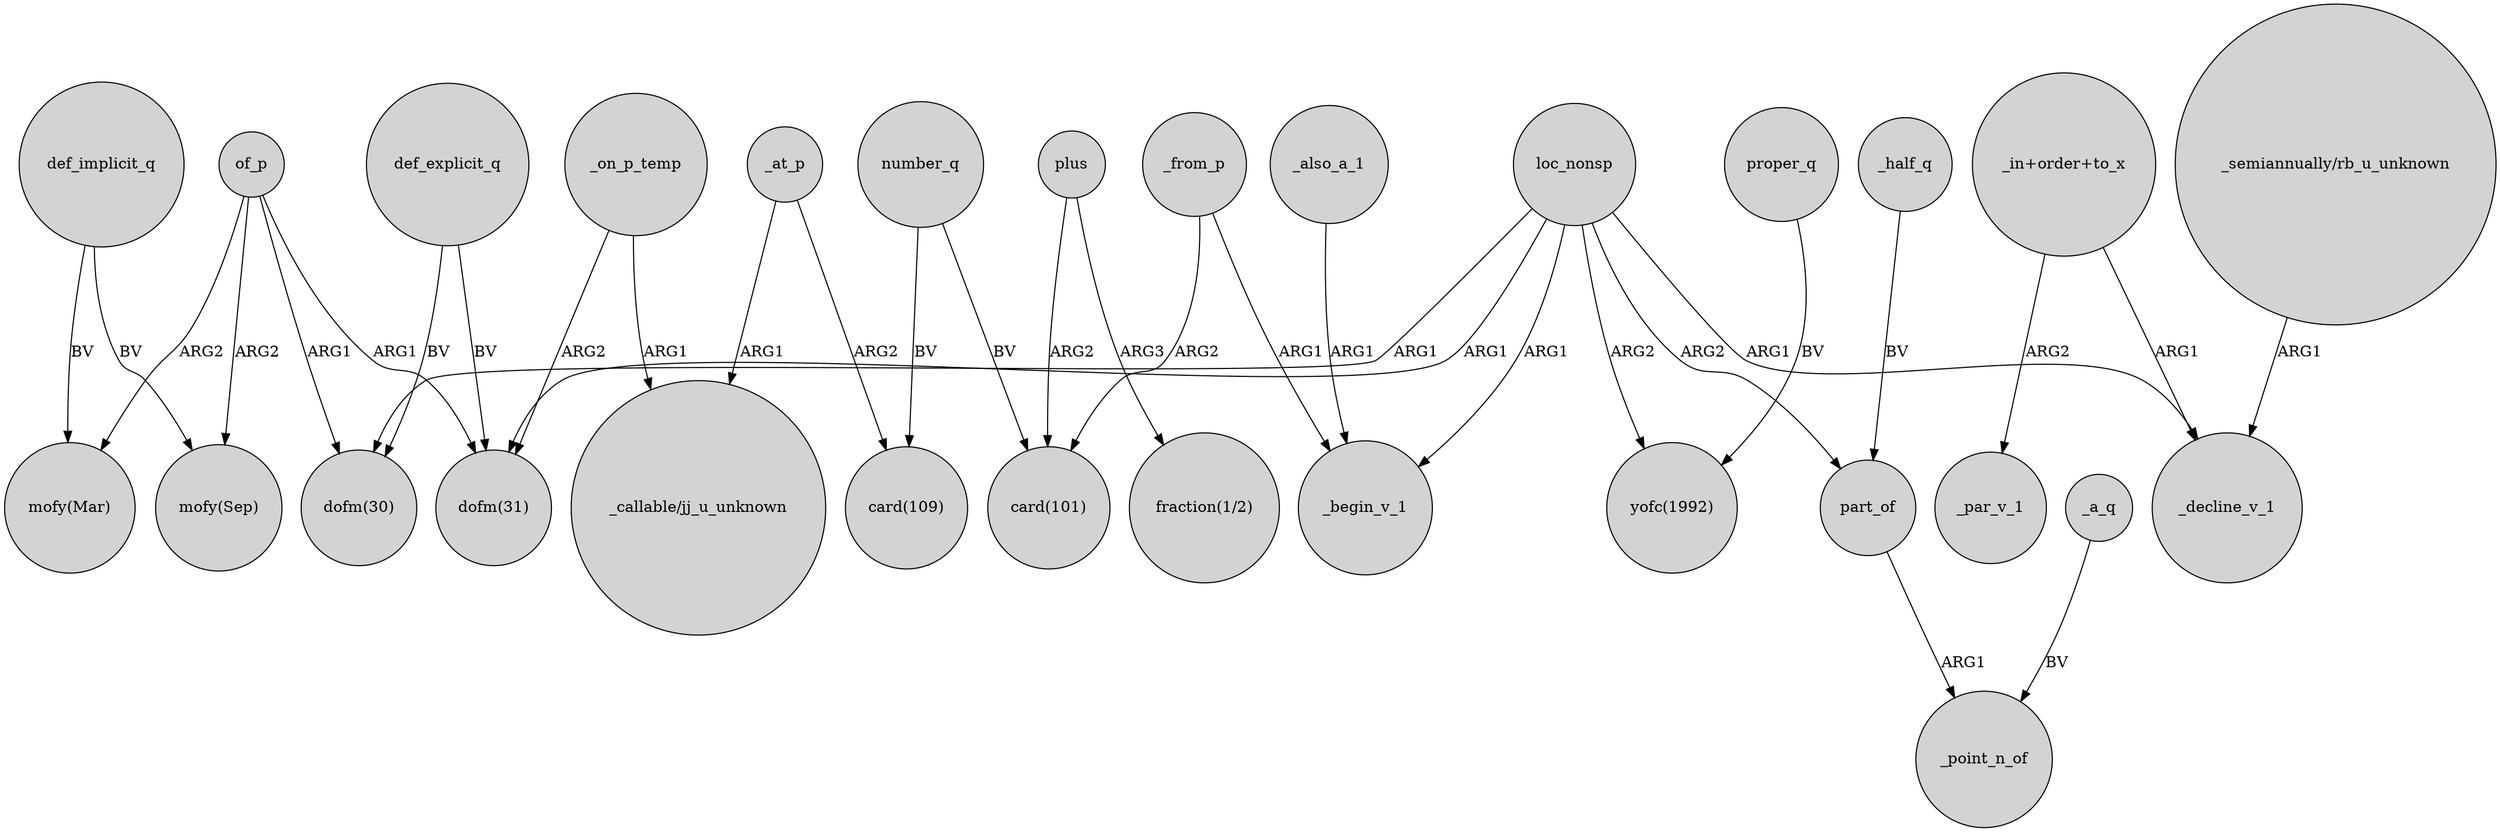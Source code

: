 digraph {
	node [shape=circle style=filled]
	loc_nonsp -> "dofm(30)" [label=ARG1]
	loc_nonsp -> _begin_v_1 [label=ARG1]
	_at_p -> "card(109)" [label=ARG2]
	loc_nonsp -> "yofc(1992)" [label=ARG2]
	of_p -> "mofy(Mar)" [label=ARG2]
	def_implicit_q -> "mofy(Mar)" [label=BV]
	"_in+order+to_x" -> _decline_v_1 [label=ARG1]
	_a_q -> _point_n_of [label=BV]
	loc_nonsp -> part_of [label=ARG2]
	number_q -> "card(109)" [label=BV]
	_at_p -> "_callable/jj_u_unknown" [label=ARG1]
	_on_p_temp -> "_callable/jj_u_unknown" [label=ARG1]
	def_implicit_q -> "mofy(Sep)" [label=BV]
	part_of -> _point_n_of [label=ARG1]
	_from_p -> _begin_v_1 [label=ARG1]
	def_explicit_q -> "dofm(30)" [label=BV]
	of_p -> "dofm(31)" [label=ARG1]
	plus -> "card(101)" [label=ARG2]
	of_p -> "mofy(Sep)" [label=ARG2]
	_from_p -> "card(101)" [label=ARG2]
	_on_p_temp -> "dofm(31)" [label=ARG2]
	_half_q -> part_of [label=BV]
	proper_q -> "yofc(1992)" [label=BV]
	loc_nonsp -> _decline_v_1 [label=ARG1]
	"_semiannually/rb_u_unknown" -> _decline_v_1 [label=ARG1]
	def_explicit_q -> "dofm(31)" [label=BV]
	of_p -> "dofm(30)" [label=ARG1]
	loc_nonsp -> "dofm(31)" [label=ARG1]
	number_q -> "card(101)" [label=BV]
	"_in+order+to_x" -> _par_v_1 [label=ARG2]
	plus -> "fraction(1/2)" [label=ARG3]
	_also_a_1 -> _begin_v_1 [label=ARG1]
}

